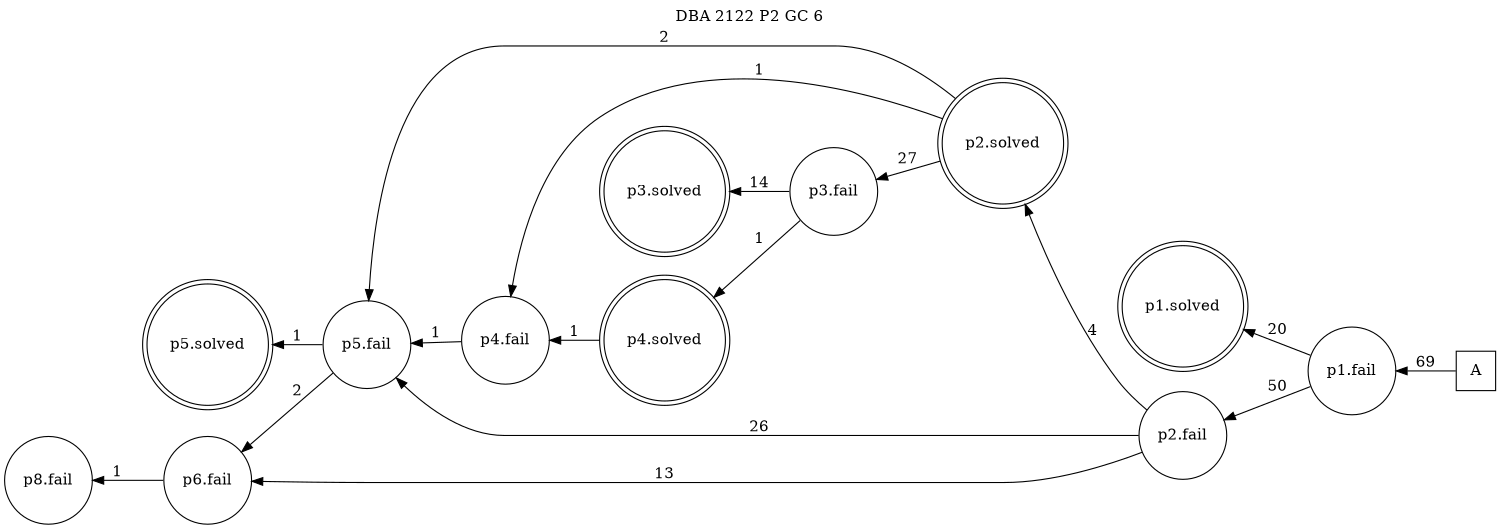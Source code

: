 digraph DBA_2122_P2_GC_6 {
labelloc="tl"
label= " DBA 2122 P2 GC 6 "
rankdir="RL";
graph [ size=" 10 , 10 !"]

"A" [shape="square" label="A"]
"p1.fail" [shape="circle" label="p1.fail"]
"p1.solved" [shape="doublecircle" label="p1.solved"]
"p2.fail" [shape="circle" label="p2.fail"]
"p2.solved" [shape="doublecircle" label="p2.solved"]
"p3.fail" [shape="circle" label="p3.fail"]
"p3.solved" [shape="doublecircle" label="p3.solved"]
"p5.fail" [shape="circle" label="p5.fail"]
"p4.fail" [shape="circle" label="p4.fail"]
"p6.fail" [shape="circle" label="p6.fail"]
"p5.solved" [shape="doublecircle" label="p5.solved"]
"p4.solved" [shape="doublecircle" label="p4.solved"]
"p8.fail" [shape="circle" label="p8.fail"]
"A" -> "p1.fail" [ label=69]
"p1.fail" -> "p1.solved" [ label=20]
"p1.fail" -> "p2.fail" [ label=50]
"p2.fail" -> "p2.solved" [ label=4]
"p2.fail" -> "p5.fail" [ label=26]
"p2.fail" -> "p6.fail" [ label=13]
"p2.solved" -> "p3.fail" [ label=27]
"p2.solved" -> "p5.fail" [ label=2]
"p2.solved" -> "p4.fail" [ label=1]
"p3.fail" -> "p3.solved" [ label=14]
"p3.fail" -> "p4.solved" [ label=1]
"p5.fail" -> "p6.fail" [ label=2]
"p5.fail" -> "p5.solved" [ label=1]
"p4.fail" -> "p5.fail" [ label=1]
"p6.fail" -> "p8.fail" [ label=1]
"p4.solved" -> "p4.fail" [ label=1]
}
